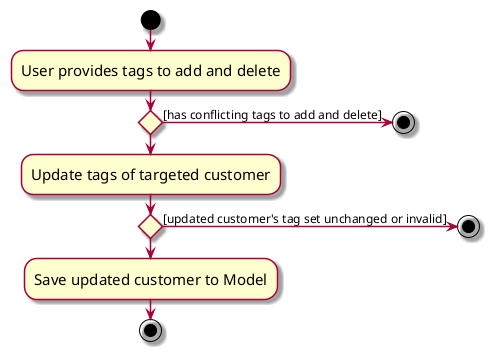 @startuml
skin rose
skinparam ActivityFontSize 15
skinparam ArrowFontSize 12
start
:User provides tags to add and delete;

'Since the beta syntax does not support placing the condition outside the
'diamond we place it as the true branch instead.
if () then
    :Update tags of targeted customer;
    if () then
    :Save updated customer to Model;
    else ([updated customer's tag set unchanged or invalid])
        stop
    endif
    stop
else ([has conflicting tags to add and delete])
    stop
endif
@enduml
